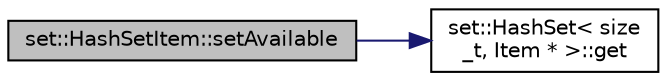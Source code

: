digraph "set::HashSetItem::setAvailable"
{
 // LATEX_PDF_SIZE
  edge [fontname="Helvetica",fontsize="10",labelfontname="Helvetica",labelfontsize="10"];
  node [fontname="Helvetica",fontsize="10",shape=record];
  rankdir="LR";
  Node5 [label="set::HashSetItem::setAvailable",height=0.2,width=0.4,color="black", fillcolor="grey75", style="filled", fontcolor="black",tooltip="Setting location availability."];
  Node5 -> Node6 [color="midnightblue",fontsize="10",style="solid",fontname="Helvetica"];
  Node6 [label="set::HashSet\< size\l_t, Item * \>::get",height=0.2,width=0.4,color="black", fillcolor="white", style="filled",URL="$classset_1_1HashSet.html#a8de66e60433d68d17eb78c3136e25102",tooltip="Getting an item."];
}
